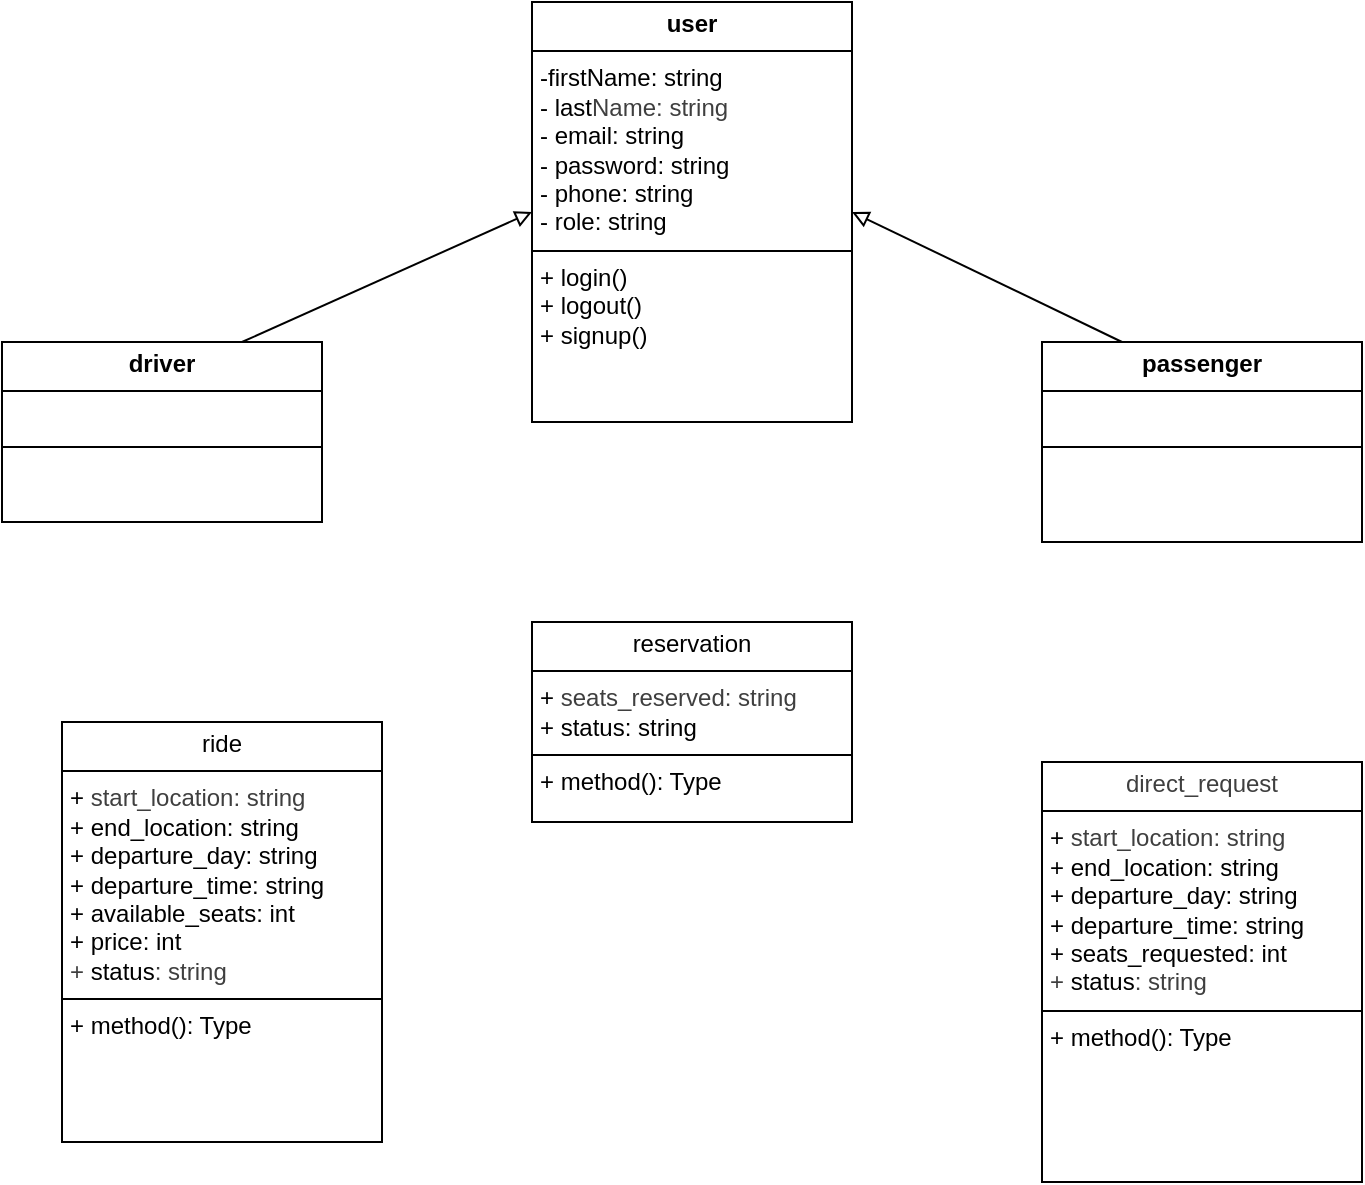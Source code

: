 <mxfile>
    <diagram id="GU_aoRDZRAUiUOsHX4N2" name="Page-1">
        <mxGraphModel dx="646" dy="563" grid="1" gridSize="10" guides="1" tooltips="1" connect="1" arrows="1" fold="1" page="1" pageScale="1" pageWidth="850" pageHeight="1100" math="0" shadow="0">
            <root>
                <mxCell id="0"/>
                <mxCell id="1" parent="0"/>
                <mxCell id="4" value="&lt;p style=&quot;margin:0px;margin-top:4px;text-align:center;&quot;&gt;&lt;b&gt;user&lt;/b&gt;&lt;/p&gt;&lt;hr size=&quot;1&quot; style=&quot;border-style:solid;&quot;&gt;&lt;p style=&quot;margin:0px;margin-left:4px;&quot;&gt;-firstName: string&lt;/p&gt;&lt;p style=&quot;margin:0px;margin-left:4px;&quot;&gt;- last&lt;span style=&quot;color: rgb(63, 63, 63); background-color: transparent;&quot;&gt;Name: string&lt;/span&gt;&lt;/p&gt;&lt;p style=&quot;margin:0px;margin-left:4px;&quot;&gt;- email: string&amp;nbsp;&lt;/p&gt;&lt;p style=&quot;margin:0px;margin-left:4px;&quot;&gt;- password: string&amp;nbsp;&lt;/p&gt;&lt;p style=&quot;margin:0px;margin-left:4px;&quot;&gt;- phone: string&amp;nbsp;&lt;/p&gt;&lt;p style=&quot;margin:0px;margin-left:4px;&quot;&gt;- role: string&amp;nbsp;&lt;/p&gt;&lt;hr size=&quot;1&quot; style=&quot;border-style:solid;&quot;&gt;&lt;p style=&quot;margin:0px;margin-left:4px;&quot;&gt;+ login()&lt;/p&gt;&lt;p style=&quot;margin:0px;margin-left:4px;&quot;&gt;+ logout()&lt;/p&gt;&lt;p style=&quot;margin:0px;margin-left:4px;&quot;&gt;+ signup()&lt;/p&gt;" style="verticalAlign=top;align=left;overflow=fill;html=1;whiteSpace=wrap;" parent="1" vertex="1">
                    <mxGeometry x="345" y="30" width="160" height="210" as="geometry"/>
                </mxCell>
                <mxCell id="5" value="&lt;p style=&quot;margin:0px;margin-top:4px;text-align:center;&quot;&gt;ride&lt;br&gt;&lt;/p&gt;&lt;hr size=&quot;1&quot; style=&quot;border-style:solid;&quot;&gt;&lt;p style=&quot;margin:0px;margin-left:4px;&quot;&gt;&lt;span style=&quot;background-color: transparent;&quot;&gt;+&amp;nbsp;&lt;/span&gt;&lt;span style=&quot;background-color: transparent; color: rgb(63, 63, 63);&quot;&gt;start_location: string&lt;/span&gt;&lt;br&gt;&lt;/p&gt;&lt;p style=&quot;margin:0px;margin-left:4px;&quot;&gt;+ end_location: string&amp;nbsp;&lt;/p&gt;&lt;p style=&quot;margin:0px;margin-left:4px;&quot;&gt;+ departure_day: string&amp;nbsp;&lt;/p&gt;&lt;p style=&quot;scrollbar-color: light-dark(#e2e2e2, #4b4b4b)&lt;br/&gt;&#x9;&#x9;&#x9;&#x9;&#x9;light-dark(#fbfbfb, var(--dark-panel-color)); margin: 0px 0px 0px 4px;&quot;&gt;+ departure_time: string&amp;nbsp;&lt;/p&gt;&lt;p style=&quot;margin:0px;margin-left:4px;&quot;&gt;+ available_seats: int&lt;/p&gt;&lt;p style=&quot;margin:0px;margin-left:4px;&quot;&gt;+ price: int&lt;/p&gt;&lt;p style=&quot;margin:0px;margin-left:4px;&quot;&gt;&lt;span style=&quot;color: rgb(63, 63, 63);&quot;&gt;+&amp;nbsp;&lt;/span&gt;status&lt;span style=&quot;color: rgb(63, 63, 63);&quot;&gt;: string&amp;nbsp;&lt;/span&gt;&lt;br&gt;&lt;/p&gt;&lt;hr size=&quot;1&quot; style=&quot;border-style:solid;&quot;&gt;&lt;p style=&quot;margin:0px;margin-left:4px;&quot;&gt;+ method(): Type&lt;/p&gt;" style="verticalAlign=top;align=left;overflow=fill;html=1;whiteSpace=wrap;" parent="1" vertex="1">
                    <mxGeometry x="110" y="390" width="160" height="210" as="geometry"/>
                </mxCell>
                <mxCell id="6" value="&lt;p style=&quot;margin:0px;margin-top:4px;text-align:center;&quot;&gt;reservation&lt;br&gt;&lt;/p&gt;&lt;hr size=&quot;1&quot; style=&quot;border-style:solid;&quot;&gt;&lt;p style=&quot;margin:0px;margin-left:4px;&quot;&gt;&lt;span style=&quot;background-color: transparent;&quot;&gt;+&amp;nbsp;&lt;/span&gt;&lt;span style=&quot;background-color: transparent; color: rgb(63, 63, 63);&quot;&gt;seats_reserved: string&lt;/span&gt;&lt;br&gt;&lt;/p&gt;&lt;p style=&quot;margin:0px;margin-left:4px;&quot;&gt;+ status: string&amp;nbsp;&lt;/p&gt;&lt;hr size=&quot;1&quot; style=&quot;border-style:solid;&quot;&gt;&lt;p style=&quot;margin:0px;margin-left:4px;&quot;&gt;+ method(): Type&lt;/p&gt;" style="verticalAlign=top;align=left;overflow=fill;html=1;whiteSpace=wrap;" parent="1" vertex="1">
                    <mxGeometry x="345" y="340" width="160" height="100" as="geometry"/>
                </mxCell>
                <mxCell id="7" value="&lt;p style=&quot;margin:0px;margin-top:4px;text-align:center;&quot;&gt;&lt;span style=&quot;color: rgb(63, 63, 63);&quot;&gt;direct_request&lt;/span&gt;&lt;br style=&quot;color: rgb(63, 63, 63); scrollbar-color: light-dark(#e2e2e2, #4b4b4b)&lt;br/&gt;&#x9;&#x9;&#x9;&#x9;&#x9;light-dark(#fbfbfb, var(--dark-panel-color));&quot;&gt;&lt;/p&gt;&lt;hr size=&quot;1&quot; style=&quot;border-style:solid;&quot;&gt;&lt;p style=&quot;margin:0px;margin-left:4px;&quot;&gt;&lt;span style=&quot;background-color: transparent;&quot;&gt;+&amp;nbsp;&lt;/span&gt;&lt;span style=&quot;background-color: transparent; color: rgb(63, 63, 63);&quot;&gt;start_location: string&lt;/span&gt;&lt;br&gt;&lt;/p&gt;&lt;p style=&quot;margin:0px;margin-left:4px;&quot;&gt;+ end_location: string&amp;nbsp;&lt;/p&gt;&lt;p style=&quot;margin:0px;margin-left:4px;&quot;&gt;+ departure_day: string&amp;nbsp;&lt;/p&gt;&lt;p style=&quot;scrollbar-color: light-dark(#e2e2e2, #4b4b4b)&lt;br/&gt;&#x9;&#x9;&#x9;&#x9;&#x9;light-dark(#fbfbfb, var(--dark-panel-color)); margin: 0px 0px 0px 4px;&quot;&gt;+ departure_time: string&amp;nbsp;&lt;/p&gt;&lt;p style=&quot;margin:0px;margin-left:4px;&quot;&gt;+ seats_requested: int&lt;/p&gt;&lt;p style=&quot;margin:0px;margin-left:4px;&quot;&gt;&lt;span style=&quot;background-color: transparent; color: rgb(63, 63, 63);&quot;&gt;+&amp;nbsp;&lt;/span&gt;&lt;span style=&quot;background-color: transparent;&quot;&gt;status&lt;/span&gt;&lt;span style=&quot;background-color: transparent; color: rgb(63, 63, 63);&quot;&gt;: string&amp;nbsp;&lt;/span&gt;&lt;br&gt;&lt;/p&gt;&lt;hr size=&quot;1&quot; style=&quot;border-style:solid;&quot;&gt;&lt;p style=&quot;margin:0px;margin-left:4px;&quot;&gt;+ method(): Type&lt;/p&gt;" style="verticalAlign=top;align=left;overflow=fill;html=1;whiteSpace=wrap;" parent="1" vertex="1">
                    <mxGeometry x="600" y="410" width="160" height="210" as="geometry"/>
                </mxCell>
                <mxCell id="12" style="edgeStyle=none;html=1;entryX=1;entryY=0.5;entryDx=0;entryDy=0;exitX=0.25;exitY=0;exitDx=0;exitDy=0;endArrow=block;endFill=0;" parent="1" source="9" target="4" edge="1">
                    <mxGeometry relative="1" as="geometry">
                        <Array as="points"/>
                    </mxGeometry>
                </mxCell>
                <mxCell id="9" value="&lt;p style=&quot;margin:0px;margin-top:4px;text-align:center;&quot;&gt;&lt;b&gt;passenger&lt;/b&gt;&lt;br&gt;&lt;/p&gt;&lt;hr size=&quot;1&quot; style=&quot;border-style:solid;&quot;&gt;&lt;p style=&quot;margin:0px;margin-left:4px;&quot;&gt;&lt;br&gt;&lt;/p&gt;&lt;hr size=&quot;1&quot; style=&quot;border-style:solid;&quot;&gt;&lt;p style=&quot;margin:0px;margin-left:4px;&quot;&gt;&lt;br&gt;&lt;/p&gt;" style="verticalAlign=top;align=left;overflow=fill;html=1;whiteSpace=wrap;" parent="1" vertex="1">
                    <mxGeometry x="600" y="200" width="160" height="100" as="geometry"/>
                </mxCell>
                <mxCell id="13" style="edgeStyle=none;html=1;exitX=0.75;exitY=0;exitDx=0;exitDy=0;entryX=0;entryY=0.5;entryDx=0;entryDy=0;endArrow=block;endFill=0;" parent="1" source="10" target="4" edge="1">
                    <mxGeometry relative="1" as="geometry"/>
                </mxCell>
                <mxCell id="10" value="&lt;p style=&quot;margin:0px;margin-top:4px;text-align:center;&quot;&gt;&lt;b&gt;driver&lt;/b&gt;&lt;/p&gt;&lt;hr size=&quot;1&quot; style=&quot;border-style:solid;&quot;&gt;&lt;p style=&quot;margin:0px;margin-left:4px;&quot;&gt;&lt;br&gt;&lt;/p&gt;&lt;hr size=&quot;1&quot; style=&quot;border-style:solid;&quot;&gt;&lt;p style=&quot;margin:0px;margin-left:4px;&quot;&gt;&lt;br&gt;&lt;/p&gt;" style="verticalAlign=top;align=left;overflow=fill;html=1;whiteSpace=wrap;" parent="1" vertex="1">
                    <mxGeometry x="80" y="200" width="160" height="90" as="geometry"/>
                </mxCell>
            </root>
        </mxGraphModel>
    </diagram>
</mxfile>